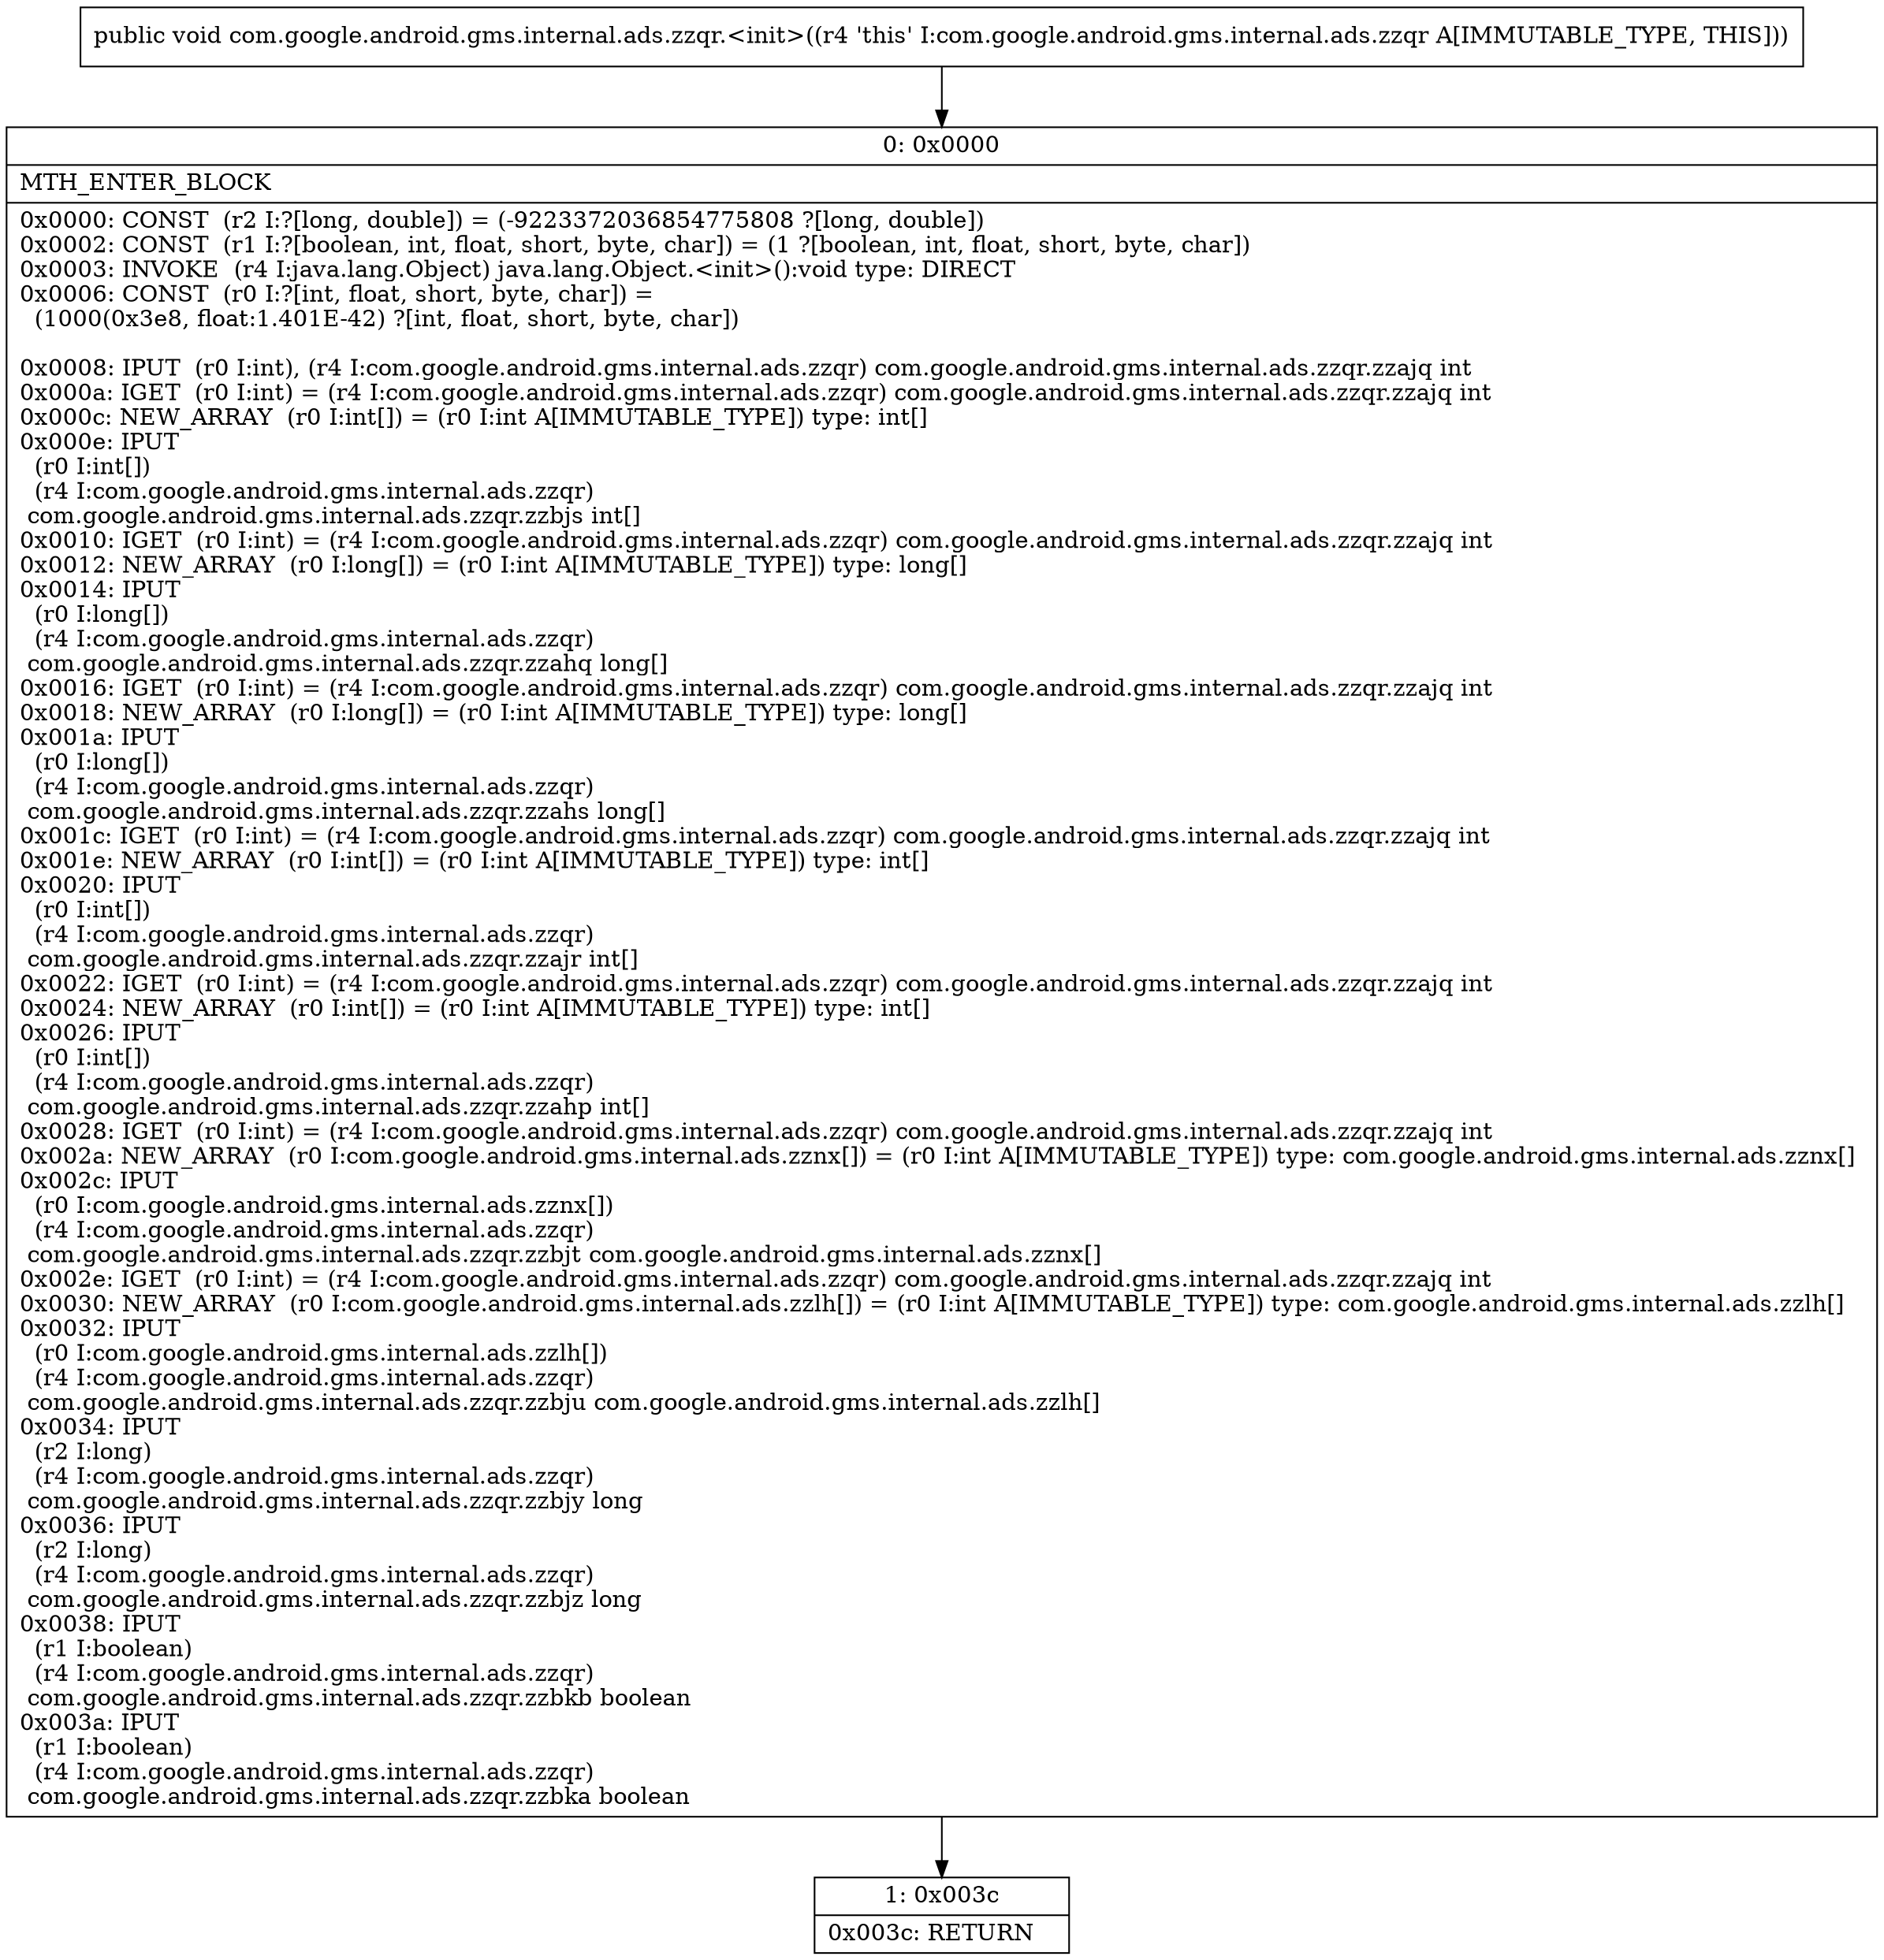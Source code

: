 digraph "CFG forcom.google.android.gms.internal.ads.zzqr.\<init\>()V" {
Node_0 [shape=record,label="{0\:\ 0x0000|MTH_ENTER_BLOCK\l|0x0000: CONST  (r2 I:?[long, double]) = (\-9223372036854775808 ?[long, double]) \l0x0002: CONST  (r1 I:?[boolean, int, float, short, byte, char]) = (1 ?[boolean, int, float, short, byte, char]) \l0x0003: INVOKE  (r4 I:java.lang.Object) java.lang.Object.\<init\>():void type: DIRECT \l0x0006: CONST  (r0 I:?[int, float, short, byte, char]) = \l  (1000(0x3e8, float:1.401E\-42) ?[int, float, short, byte, char])\l \l0x0008: IPUT  (r0 I:int), (r4 I:com.google.android.gms.internal.ads.zzqr) com.google.android.gms.internal.ads.zzqr.zzajq int \l0x000a: IGET  (r0 I:int) = (r4 I:com.google.android.gms.internal.ads.zzqr) com.google.android.gms.internal.ads.zzqr.zzajq int \l0x000c: NEW_ARRAY  (r0 I:int[]) = (r0 I:int A[IMMUTABLE_TYPE]) type: int[] \l0x000e: IPUT  \l  (r0 I:int[])\l  (r4 I:com.google.android.gms.internal.ads.zzqr)\l com.google.android.gms.internal.ads.zzqr.zzbjs int[] \l0x0010: IGET  (r0 I:int) = (r4 I:com.google.android.gms.internal.ads.zzqr) com.google.android.gms.internal.ads.zzqr.zzajq int \l0x0012: NEW_ARRAY  (r0 I:long[]) = (r0 I:int A[IMMUTABLE_TYPE]) type: long[] \l0x0014: IPUT  \l  (r0 I:long[])\l  (r4 I:com.google.android.gms.internal.ads.zzqr)\l com.google.android.gms.internal.ads.zzqr.zzahq long[] \l0x0016: IGET  (r0 I:int) = (r4 I:com.google.android.gms.internal.ads.zzqr) com.google.android.gms.internal.ads.zzqr.zzajq int \l0x0018: NEW_ARRAY  (r0 I:long[]) = (r0 I:int A[IMMUTABLE_TYPE]) type: long[] \l0x001a: IPUT  \l  (r0 I:long[])\l  (r4 I:com.google.android.gms.internal.ads.zzqr)\l com.google.android.gms.internal.ads.zzqr.zzahs long[] \l0x001c: IGET  (r0 I:int) = (r4 I:com.google.android.gms.internal.ads.zzqr) com.google.android.gms.internal.ads.zzqr.zzajq int \l0x001e: NEW_ARRAY  (r0 I:int[]) = (r0 I:int A[IMMUTABLE_TYPE]) type: int[] \l0x0020: IPUT  \l  (r0 I:int[])\l  (r4 I:com.google.android.gms.internal.ads.zzqr)\l com.google.android.gms.internal.ads.zzqr.zzajr int[] \l0x0022: IGET  (r0 I:int) = (r4 I:com.google.android.gms.internal.ads.zzqr) com.google.android.gms.internal.ads.zzqr.zzajq int \l0x0024: NEW_ARRAY  (r0 I:int[]) = (r0 I:int A[IMMUTABLE_TYPE]) type: int[] \l0x0026: IPUT  \l  (r0 I:int[])\l  (r4 I:com.google.android.gms.internal.ads.zzqr)\l com.google.android.gms.internal.ads.zzqr.zzahp int[] \l0x0028: IGET  (r0 I:int) = (r4 I:com.google.android.gms.internal.ads.zzqr) com.google.android.gms.internal.ads.zzqr.zzajq int \l0x002a: NEW_ARRAY  (r0 I:com.google.android.gms.internal.ads.zznx[]) = (r0 I:int A[IMMUTABLE_TYPE]) type: com.google.android.gms.internal.ads.zznx[] \l0x002c: IPUT  \l  (r0 I:com.google.android.gms.internal.ads.zznx[])\l  (r4 I:com.google.android.gms.internal.ads.zzqr)\l com.google.android.gms.internal.ads.zzqr.zzbjt com.google.android.gms.internal.ads.zznx[] \l0x002e: IGET  (r0 I:int) = (r4 I:com.google.android.gms.internal.ads.zzqr) com.google.android.gms.internal.ads.zzqr.zzajq int \l0x0030: NEW_ARRAY  (r0 I:com.google.android.gms.internal.ads.zzlh[]) = (r0 I:int A[IMMUTABLE_TYPE]) type: com.google.android.gms.internal.ads.zzlh[] \l0x0032: IPUT  \l  (r0 I:com.google.android.gms.internal.ads.zzlh[])\l  (r4 I:com.google.android.gms.internal.ads.zzqr)\l com.google.android.gms.internal.ads.zzqr.zzbju com.google.android.gms.internal.ads.zzlh[] \l0x0034: IPUT  \l  (r2 I:long)\l  (r4 I:com.google.android.gms.internal.ads.zzqr)\l com.google.android.gms.internal.ads.zzqr.zzbjy long \l0x0036: IPUT  \l  (r2 I:long)\l  (r4 I:com.google.android.gms.internal.ads.zzqr)\l com.google.android.gms.internal.ads.zzqr.zzbjz long \l0x0038: IPUT  \l  (r1 I:boolean)\l  (r4 I:com.google.android.gms.internal.ads.zzqr)\l com.google.android.gms.internal.ads.zzqr.zzbkb boolean \l0x003a: IPUT  \l  (r1 I:boolean)\l  (r4 I:com.google.android.gms.internal.ads.zzqr)\l com.google.android.gms.internal.ads.zzqr.zzbka boolean \l}"];
Node_1 [shape=record,label="{1\:\ 0x003c|0x003c: RETURN   \l}"];
MethodNode[shape=record,label="{public void com.google.android.gms.internal.ads.zzqr.\<init\>((r4 'this' I:com.google.android.gms.internal.ads.zzqr A[IMMUTABLE_TYPE, THIS])) }"];
MethodNode -> Node_0;
Node_0 -> Node_1;
}

